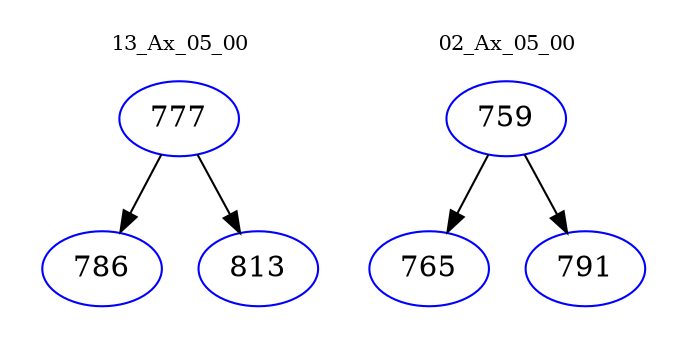 digraph{
subgraph cluster_0 {
color = white
label = "13_Ax_05_00";
fontsize=10;
T0_777 [label="777", color="blue"]
T0_777 -> T0_786 [color="black"]
T0_786 [label="786", color="blue"]
T0_777 -> T0_813 [color="black"]
T0_813 [label="813", color="blue"]
}
subgraph cluster_1 {
color = white
label = "02_Ax_05_00";
fontsize=10;
T1_759 [label="759", color="blue"]
T1_759 -> T1_765 [color="black"]
T1_765 [label="765", color="blue"]
T1_759 -> T1_791 [color="black"]
T1_791 [label="791", color="blue"]
}
}
